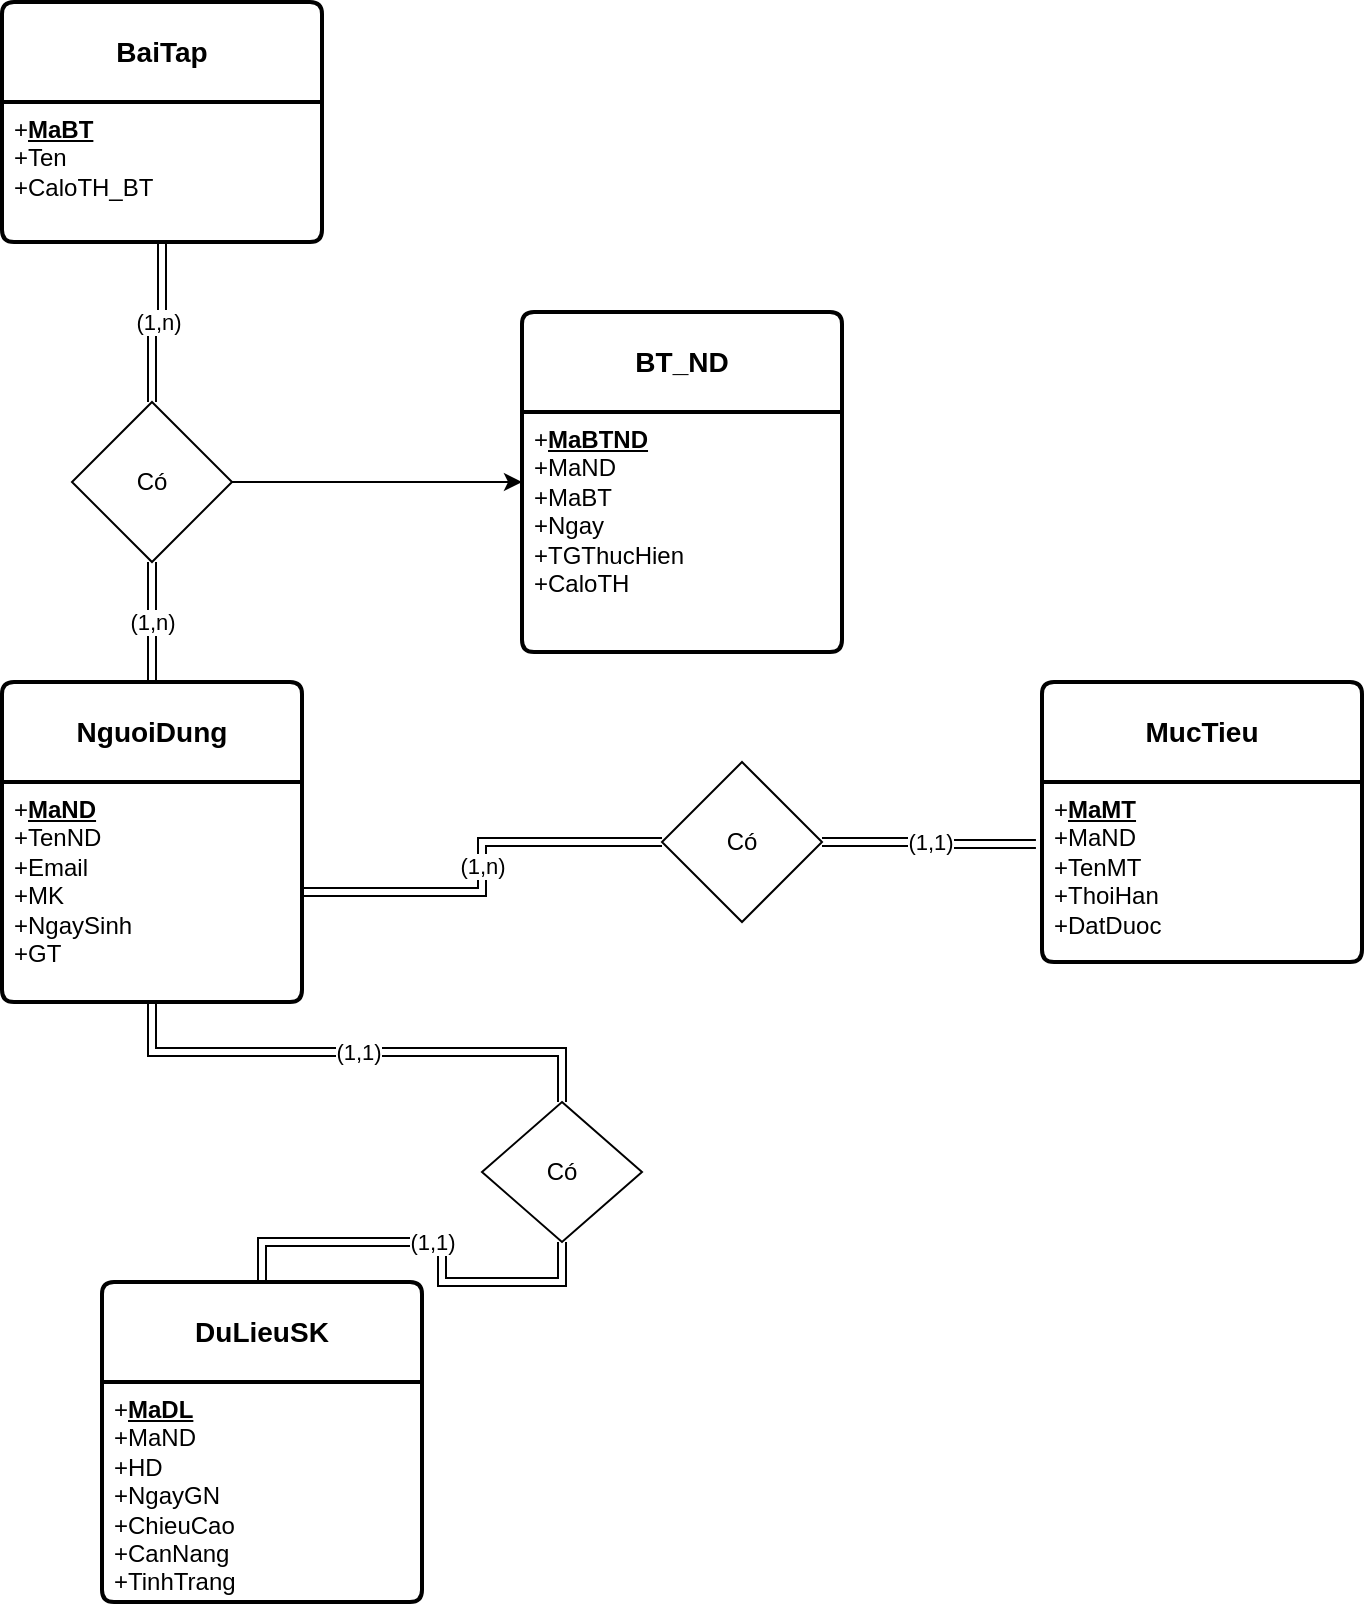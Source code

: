 <mxfile version="24.5.2" type="google">
  <diagram name="Trang-1" id="F5r991Gvu9dzV4GOGDlU">
    <mxGraphModel grid="1" page="1" gridSize="10" guides="1" tooltips="1" connect="1" arrows="1" fold="1" pageScale="1" pageWidth="3300" pageHeight="2339" math="0" shadow="0">
      <root>
        <mxCell id="0" />
        <mxCell id="1" parent="0" />
        <mxCell id="rRtg8rdY8QU0qcmDAT2t-1" value="&lt;b&gt;NguoiDung&lt;/b&gt;" style="swimlane;childLayout=stackLayout;horizontal=1;startSize=50;horizontalStack=0;rounded=1;fontSize=14;fontStyle=0;strokeWidth=2;resizeParent=0;resizeLast=1;shadow=0;dashed=0;align=center;arcSize=4;whiteSpace=wrap;html=1;" vertex="1" parent="1">
          <mxGeometry x="80" y="370" width="150" height="160" as="geometry" />
        </mxCell>
        <mxCell id="rRtg8rdY8QU0qcmDAT2t-2" value="+&lt;u&gt;&lt;b&gt;MaND&lt;/b&gt;&lt;/u&gt;&lt;br&gt;+TenND&lt;br&gt;+Email&lt;div&gt;+MK&lt;/div&gt;&lt;div&gt;+NgaySinh&lt;/div&gt;&lt;div&gt;+GT&lt;/div&gt;" style="align=left;strokeColor=none;fillColor=none;spacingLeft=4;fontSize=12;verticalAlign=top;resizable=0;rotatable=0;part=1;html=1;" vertex="1" parent="rRtg8rdY8QU0qcmDAT2t-1">
          <mxGeometry y="50" width="150" height="110" as="geometry" />
        </mxCell>
        <mxCell id="rRtg8rdY8QU0qcmDAT2t-8" value="&lt;b&gt;BT_ND&lt;/b&gt;" style="swimlane;childLayout=stackLayout;horizontal=1;startSize=50;horizontalStack=0;rounded=1;fontSize=14;fontStyle=0;strokeWidth=2;resizeParent=0;resizeLast=1;shadow=0;dashed=0;align=center;arcSize=4;whiteSpace=wrap;html=1;" vertex="1" parent="1">
          <mxGeometry x="340" y="185" width="160" height="170" as="geometry" />
        </mxCell>
        <mxCell id="rRtg8rdY8QU0qcmDAT2t-9" value="+&lt;b&gt;&lt;u style=&quot;&quot;&gt;MaBTND&lt;/u&gt;&lt;/b&gt;&lt;br&gt;+MaND&lt;br&gt;+MaBT&lt;div&gt;+Ngay&lt;/div&gt;&lt;div&gt;+TGThucHien&lt;/div&gt;&lt;div&gt;+CaloTH&lt;/div&gt;" style="align=left;strokeColor=none;fillColor=none;spacingLeft=4;fontSize=12;verticalAlign=top;resizable=0;rotatable=0;part=1;html=1;" vertex="1" parent="rRtg8rdY8QU0qcmDAT2t-8">
          <mxGeometry y="50" width="160" height="120" as="geometry" />
        </mxCell>
        <mxCell id="rRtg8rdY8QU0qcmDAT2t-10" value="&lt;b&gt;BaiTap&lt;/b&gt;" style="swimlane;childLayout=stackLayout;horizontal=1;startSize=50;horizontalStack=0;rounded=1;fontSize=14;fontStyle=0;strokeWidth=2;resizeParent=0;resizeLast=1;shadow=0;dashed=0;align=center;arcSize=4;whiteSpace=wrap;html=1;" vertex="1" parent="1">
          <mxGeometry x="80" y="30" width="160" height="120" as="geometry" />
        </mxCell>
        <mxCell id="rRtg8rdY8QU0qcmDAT2t-11" value="+&lt;b&gt;&lt;u&gt;MaBT&lt;/u&gt;&lt;/b&gt;&lt;br&gt;+Ten&lt;br&gt;+CaloTH_BT" style="align=left;strokeColor=none;fillColor=none;spacingLeft=4;fontSize=12;verticalAlign=top;resizable=0;rotatable=0;part=1;html=1;" vertex="1" parent="rRtg8rdY8QU0qcmDAT2t-10">
          <mxGeometry y="50" width="160" height="70" as="geometry" />
        </mxCell>
        <mxCell id="rRtg8rdY8QU0qcmDAT2t-12" value="&lt;b&gt;DuLieuSK&lt;/b&gt;" style="swimlane;childLayout=stackLayout;horizontal=1;startSize=50;horizontalStack=0;rounded=1;fontSize=14;fontStyle=0;strokeWidth=2;resizeParent=0;resizeLast=1;shadow=0;dashed=0;align=center;arcSize=4;whiteSpace=wrap;html=1;" vertex="1" parent="1">
          <mxGeometry x="130" y="670" width="160" height="160" as="geometry" />
        </mxCell>
        <mxCell id="rRtg8rdY8QU0qcmDAT2t-13" value="+&lt;b&gt;&lt;u&gt;MaDL&lt;/u&gt;&lt;/b&gt;&lt;div&gt;+MaND&lt;/div&gt;&lt;div&gt;&lt;span style=&quot;background-color: initial;&quot;&gt;+HD&lt;/span&gt;&lt;/div&gt;&lt;div&gt;+NgayGN&lt;/div&gt;&lt;div&gt;+ChieuCao&lt;/div&gt;&lt;div&gt;+CanNang&lt;/div&gt;&lt;div&gt;&lt;span style=&quot;background-color: initial;&quot;&gt;+TinhTrang&lt;/span&gt;&lt;/div&gt;" style="align=left;strokeColor=none;fillColor=none;spacingLeft=4;fontSize=12;verticalAlign=top;resizable=0;rotatable=0;part=1;html=1;" vertex="1" parent="rRtg8rdY8QU0qcmDAT2t-12">
          <mxGeometry y="50" width="160" height="110" as="geometry" />
        </mxCell>
        <mxCell id="rRtg8rdY8QU0qcmDAT2t-14" value="&lt;b&gt;MucTieu&lt;/b&gt;" style="swimlane;childLayout=stackLayout;horizontal=1;startSize=50;horizontalStack=0;rounded=1;fontSize=14;fontStyle=0;strokeWidth=2;resizeParent=0;resizeLast=1;shadow=0;dashed=0;align=center;arcSize=4;whiteSpace=wrap;html=1;" vertex="1" parent="1">
          <mxGeometry x="600" y="370" width="160" height="140" as="geometry" />
        </mxCell>
        <mxCell id="rRtg8rdY8QU0qcmDAT2t-15" value="+&lt;b&gt;&lt;u&gt;MaMT&lt;/u&gt;&lt;/b&gt;&lt;br&gt;+MaND&lt;br&gt;+TenMT&lt;div&gt;+ThoiHan&lt;/div&gt;&lt;div&gt;+DatDuoc&lt;/div&gt;" style="align=left;strokeColor=none;fillColor=none;spacingLeft=4;fontSize=12;verticalAlign=top;resizable=0;rotatable=0;part=1;html=1;" vertex="1" parent="rRtg8rdY8QU0qcmDAT2t-14">
          <mxGeometry y="50" width="160" height="90" as="geometry" />
        </mxCell>
        <mxCell id="rRtg8rdY8QU0qcmDAT2t-18" value="Có" style="rhombus;whiteSpace=wrap;html=1;" vertex="1" parent="1">
          <mxGeometry x="410" y="410" width="80" height="80" as="geometry" />
        </mxCell>
        <mxCell id="rRtg8rdY8QU0qcmDAT2t-19" value="(1,n)" style="edgeStyle=orthogonalEdgeStyle;rounded=0;orthogonalLoop=1;jettySize=auto;html=1;exitX=1;exitY=0.5;exitDx=0;exitDy=0;entryX=0;entryY=0.5;entryDx=0;entryDy=0;shape=link;" edge="1" parent="1" source="rRtg8rdY8QU0qcmDAT2t-2" target="rRtg8rdY8QU0qcmDAT2t-18">
          <mxGeometry x="0.005" relative="1" as="geometry">
            <mxPoint as="offset" />
          </mxGeometry>
        </mxCell>
        <mxCell id="rRtg8rdY8QU0qcmDAT2t-20" value="(1,1)" style="edgeStyle=orthogonalEdgeStyle;rounded=0;orthogonalLoop=1;jettySize=auto;html=1;exitX=1;exitY=0.5;exitDx=0;exitDy=0;entryX=-0.019;entryY=0.344;entryDx=0;entryDy=0;entryPerimeter=0;shape=link;" edge="1" parent="1" source="rRtg8rdY8QU0qcmDAT2t-18" target="rRtg8rdY8QU0qcmDAT2t-15">
          <mxGeometry relative="1" as="geometry" />
        </mxCell>
        <mxCell id="rRtg8rdY8QU0qcmDAT2t-25" value="(1,1)" style="edgeStyle=orthogonalEdgeStyle;rounded=0;orthogonalLoop=1;jettySize=auto;html=1;exitX=0.5;exitY=1;exitDx=0;exitDy=0;entryX=0.5;entryY=0;entryDx=0;entryDy=0;shape=link;" edge="1" parent="1" source="rRtg8rdY8QU0qcmDAT2t-23" target="rRtg8rdY8QU0qcmDAT2t-12">
          <mxGeometry relative="1" as="geometry" />
        </mxCell>
        <mxCell id="rRtg8rdY8QU0qcmDAT2t-23" value="Có" style="rhombus;whiteSpace=wrap;html=1;" vertex="1" parent="1">
          <mxGeometry x="320" y="580" width="80" height="70" as="geometry" />
        </mxCell>
        <mxCell id="rRtg8rdY8QU0qcmDAT2t-24" value="(1,1)" style="edgeStyle=orthogonalEdgeStyle;rounded=0;orthogonalLoop=1;jettySize=auto;html=1;exitX=0.5;exitY=1;exitDx=0;exitDy=0;entryX=0.5;entryY=0;entryDx=0;entryDy=0;strokeColor=default;shape=link;" edge="1" parent="1" source="rRtg8rdY8QU0qcmDAT2t-2" target="rRtg8rdY8QU0qcmDAT2t-23">
          <mxGeometry relative="1" as="geometry" />
        </mxCell>
        <mxCell id="rRtg8rdY8QU0qcmDAT2t-34" value="(1,n)" style="edgeStyle=orthogonalEdgeStyle;rounded=0;orthogonalLoop=1;jettySize=auto;html=1;exitX=0.5;exitY=1;exitDx=0;exitDy=0;entryX=0.5;entryY=0;entryDx=0;entryDy=0;shape=link;" edge="1" parent="1" source="rRtg8rdY8QU0qcmDAT2t-32" target="rRtg8rdY8QU0qcmDAT2t-1">
          <mxGeometry relative="1" as="geometry" />
        </mxCell>
        <mxCell id="rRtg8rdY8QU0qcmDAT2t-37" style="edgeStyle=orthogonalEdgeStyle;rounded=0;orthogonalLoop=1;jettySize=auto;html=1;exitX=1;exitY=0.5;exitDx=0;exitDy=0;entryX=0;entryY=0.5;entryDx=0;entryDy=0;" edge="1" parent="1" source="rRtg8rdY8QU0qcmDAT2t-32" target="rRtg8rdY8QU0qcmDAT2t-8">
          <mxGeometry relative="1" as="geometry" />
        </mxCell>
        <mxCell id="rRtg8rdY8QU0qcmDAT2t-32" value="Có" style="rhombus;whiteSpace=wrap;html=1;" vertex="1" parent="1">
          <mxGeometry x="115" y="230" width="80" height="80" as="geometry" />
        </mxCell>
        <mxCell id="rRtg8rdY8QU0qcmDAT2t-33" value="(1,n)" style="edgeStyle=orthogonalEdgeStyle;rounded=0;orthogonalLoop=1;jettySize=auto;html=1;exitX=0.5;exitY=1;exitDx=0;exitDy=0;entryX=0.5;entryY=0;entryDx=0;entryDy=0;shape=link;" edge="1" parent="1" source="rRtg8rdY8QU0qcmDAT2t-11" target="rRtg8rdY8QU0qcmDAT2t-32">
          <mxGeometry relative="1" as="geometry" />
        </mxCell>
      </root>
    </mxGraphModel>
  </diagram>
</mxfile>
